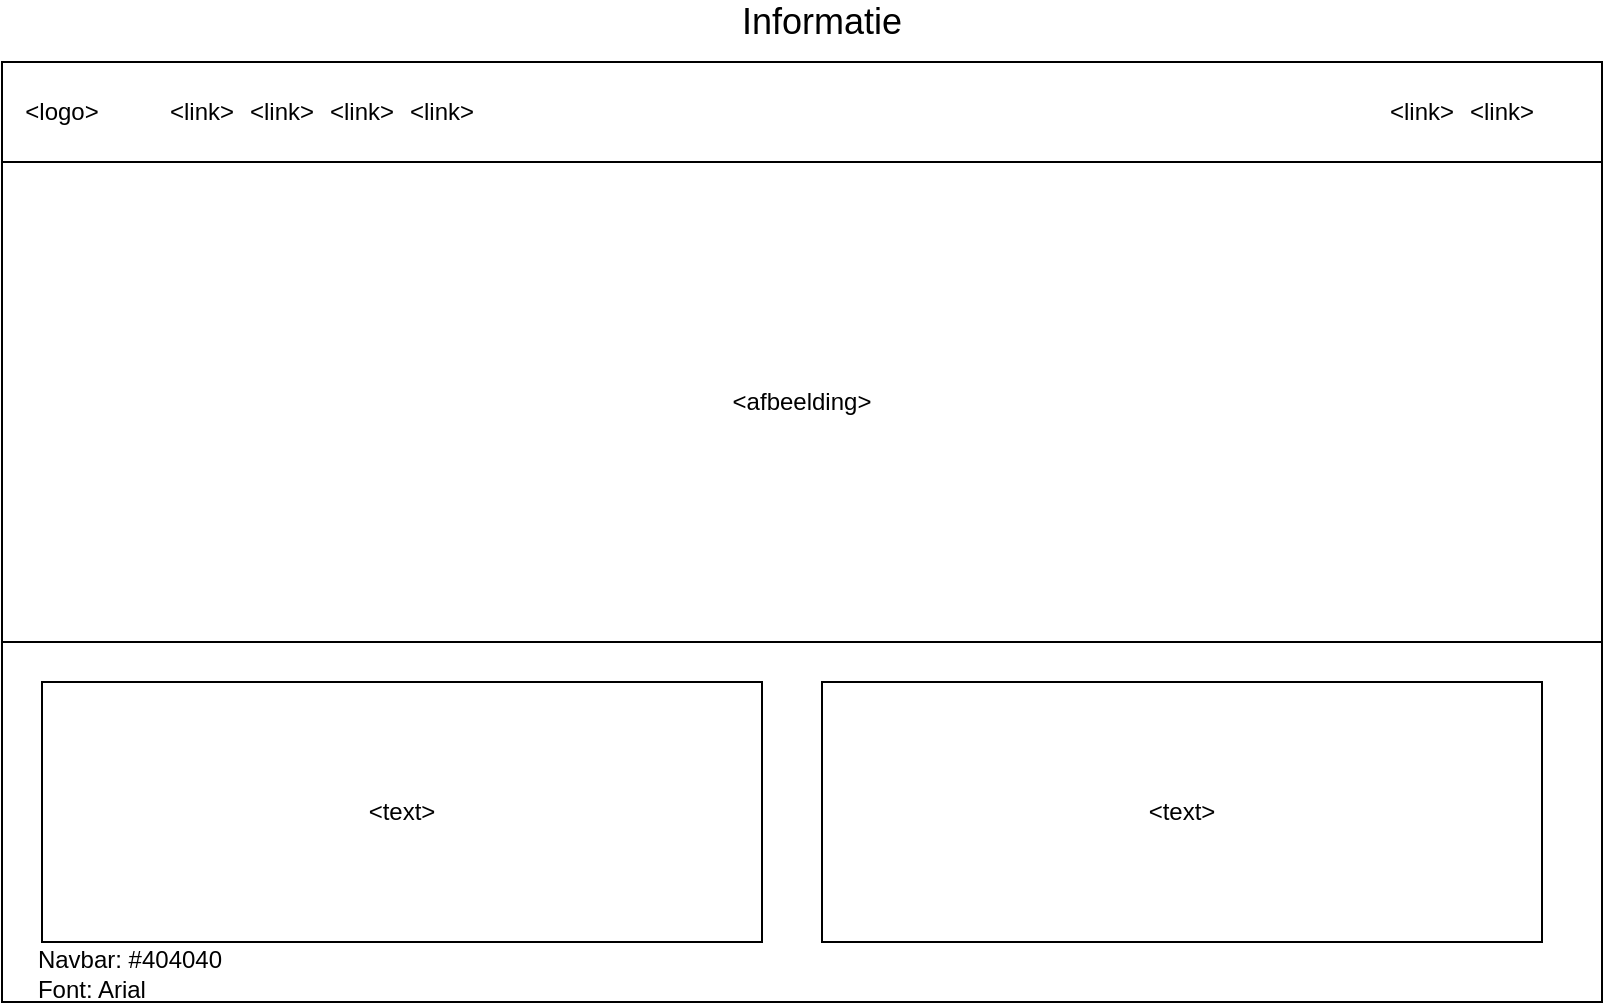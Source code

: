 <mxfile version="14.2.7" type="github">
  <diagram id="MvAH2nr1GOAVxoUBSjUJ" name="Page-1">
    <mxGraphModel dx="2253" dy="799" grid="1" gridSize="10" guides="1" tooltips="1" connect="1" arrows="1" fold="1" page="1" pageScale="1" pageWidth="827" pageHeight="1169" math="0" shadow="0">
      <root>
        <mxCell id="0" />
        <mxCell id="1" parent="0" />
        <mxCell id="dguZKA2NblMMFowujq9e-1" value="" style="rounded=0;whiteSpace=wrap;html=1;" parent="1" vertex="1">
          <mxGeometry y="40" width="800" height="470" as="geometry" />
        </mxCell>
        <mxCell id="dguZKA2NblMMFowujq9e-2" value="" style="rounded=0;whiteSpace=wrap;html=1;" parent="1" vertex="1">
          <mxGeometry y="40" width="800" height="50" as="geometry" />
        </mxCell>
        <mxCell id="dguZKA2NblMMFowujq9e-3" value="&amp;lt;afbeelding&amp;gt;" style="rounded=0;whiteSpace=wrap;html=1;" parent="1" vertex="1">
          <mxGeometry y="90" width="800" height="240" as="geometry" />
        </mxCell>
        <mxCell id="dguZKA2NblMMFowujq9e-4" value="&amp;lt;text&amp;gt;" style="rounded=0;whiteSpace=wrap;html=1;" parent="1" vertex="1">
          <mxGeometry x="20" y="350" width="360" height="130" as="geometry" />
        </mxCell>
        <mxCell id="dguZKA2NblMMFowujq9e-5" value="&amp;lt;text&amp;gt;" style="rounded=0;whiteSpace=wrap;html=1;" parent="1" vertex="1">
          <mxGeometry x="410" y="350" width="360" height="130" as="geometry" />
        </mxCell>
        <mxCell id="GV1XQshCdNAUDNYMOHp7-1" value="&amp;lt;logo&amp;gt;" style="text;html=1;strokeColor=none;fillColor=none;align=center;verticalAlign=middle;whiteSpace=wrap;rounded=0;" parent="1" vertex="1">
          <mxGeometry x="10" y="55" width="40" height="20" as="geometry" />
        </mxCell>
        <mxCell id="GV1XQshCdNAUDNYMOHp7-2" value="&amp;lt;link&amp;gt;" style="text;html=1;strokeColor=none;fillColor=none;align=center;verticalAlign=middle;whiteSpace=wrap;rounded=0;" parent="1" vertex="1">
          <mxGeometry x="80" y="55" width="40" height="20" as="geometry" />
        </mxCell>
        <mxCell id="GV1XQshCdNAUDNYMOHp7-3" value="&amp;lt;link&amp;gt;" style="text;html=1;strokeColor=none;fillColor=none;align=center;verticalAlign=middle;whiteSpace=wrap;rounded=0;" parent="1" vertex="1">
          <mxGeometry x="120" y="55" width="40" height="20" as="geometry" />
        </mxCell>
        <mxCell id="GV1XQshCdNAUDNYMOHp7-4" value="&amp;lt;link&amp;gt;" style="text;html=1;strokeColor=none;fillColor=none;align=center;verticalAlign=middle;whiteSpace=wrap;rounded=0;" parent="1" vertex="1">
          <mxGeometry x="160" y="55" width="40" height="20" as="geometry" />
        </mxCell>
        <mxCell id="GV1XQshCdNAUDNYMOHp7-5" value="&amp;lt;link&amp;gt;" style="text;html=1;strokeColor=none;fillColor=none;align=center;verticalAlign=middle;whiteSpace=wrap;rounded=0;" parent="1" vertex="1">
          <mxGeometry x="200" y="55" width="40" height="20" as="geometry" />
        </mxCell>
        <mxCell id="GV1XQshCdNAUDNYMOHp7-6" value="&lt;font style=&quot;font-size: 18px&quot;&gt;Informatie&lt;/font&gt;" style="text;html=1;strokeColor=none;fillColor=none;align=center;verticalAlign=middle;whiteSpace=wrap;rounded=0;" parent="1" vertex="1">
          <mxGeometry x="390" y="10" width="40" height="20" as="geometry" />
        </mxCell>
        <mxCell id="GV1XQshCdNAUDNYMOHp7-8" value="&amp;lt;link&amp;gt;" style="text;html=1;strokeColor=none;fillColor=none;align=center;verticalAlign=middle;whiteSpace=wrap;rounded=0;" parent="1" vertex="1">
          <mxGeometry x="690" y="55" width="40" height="20" as="geometry" />
        </mxCell>
        <mxCell id="GV1XQshCdNAUDNYMOHp7-9" value="&amp;lt;link&amp;gt;" style="text;html=1;strokeColor=none;fillColor=none;align=center;verticalAlign=middle;whiteSpace=wrap;rounded=0;" parent="1" vertex="1">
          <mxGeometry x="730" y="55" width="40" height="20" as="geometry" />
        </mxCell>
        <mxCell id="GV1XQshCdNAUDNYMOHp7-10" value="&lt;div style=&quot;text-align: left&quot;&gt;&lt;span&gt;Navbar: #404040&lt;/span&gt;&lt;/div&gt;&lt;div style=&quot;text-align: left&quot;&gt;&lt;span&gt;Font: Arial&lt;/span&gt;&lt;/div&gt;" style="text;html=1;strokeColor=none;fillColor=none;align=center;verticalAlign=middle;whiteSpace=wrap;rounded=0;" parent="1" vertex="1">
          <mxGeometry x="-1" y="486" width="130" height="20" as="geometry" />
        </mxCell>
      </root>
    </mxGraphModel>
  </diagram>
</mxfile>

